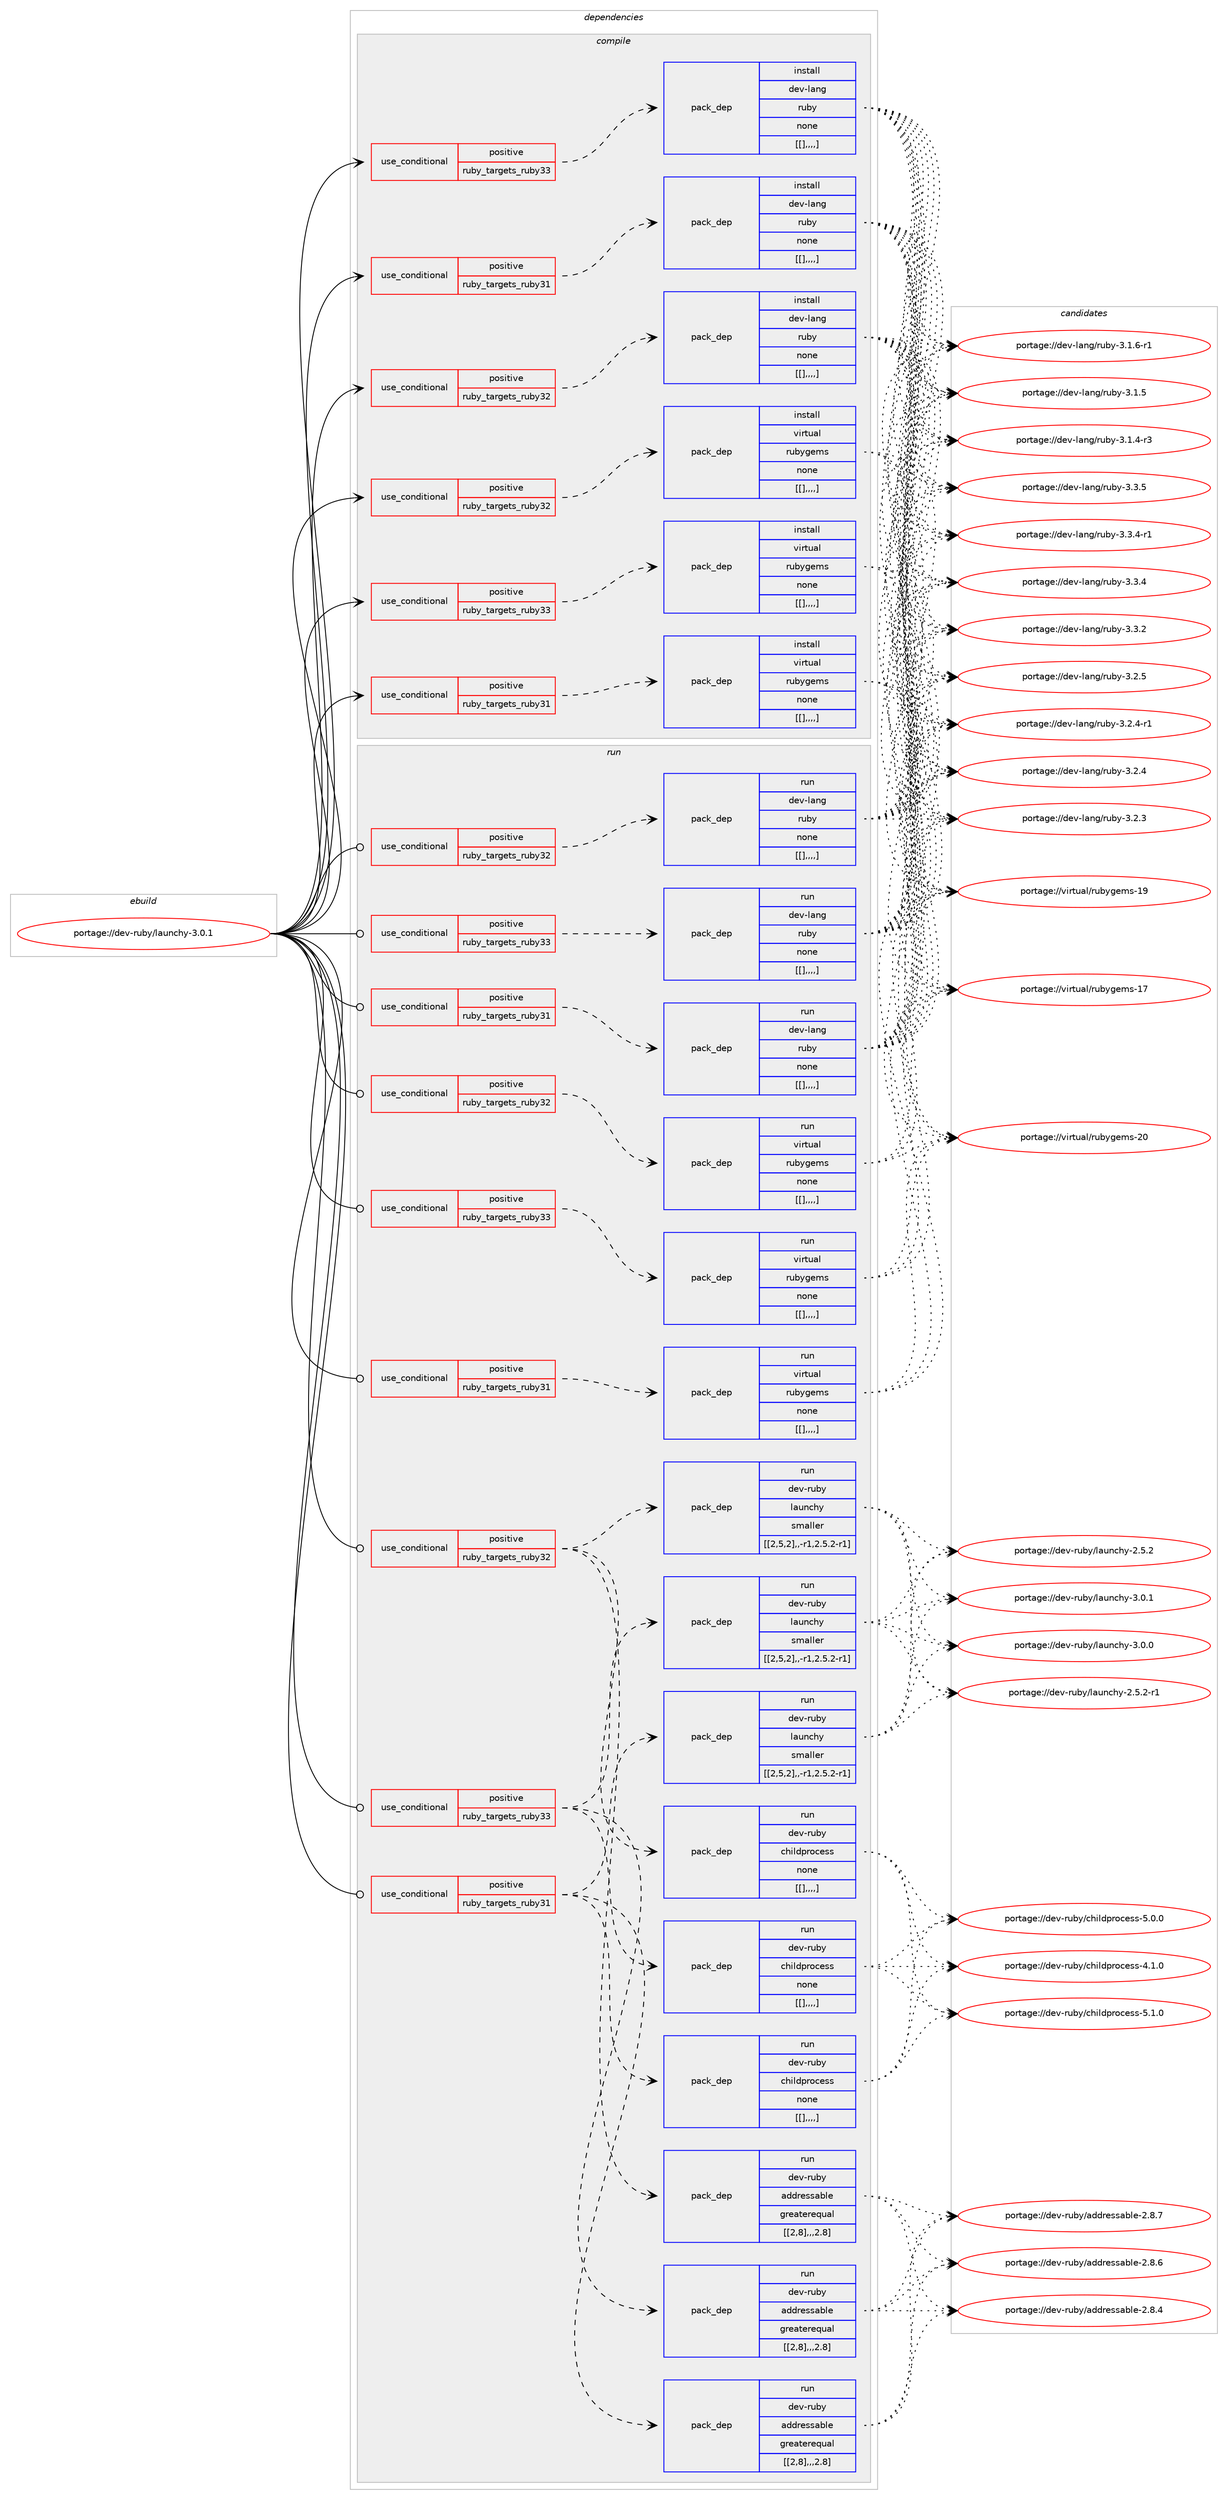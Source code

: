 digraph prolog {

# *************
# Graph options
# *************

newrank=true;
concentrate=true;
compound=true;
graph [rankdir=LR,fontname=Helvetica,fontsize=10,ranksep=1.5];#, ranksep=2.5, nodesep=0.2];
edge  [arrowhead=vee];
node  [fontname=Helvetica,fontsize=10];

# **********
# The ebuild
# **********

subgraph cluster_leftcol {
color=gray;
label=<<i>ebuild</i>>;
id [label="portage://dev-ruby/launchy-3.0.1", color=red, width=4, href="../dev-ruby/launchy-3.0.1.svg"];
}

# ****************
# The dependencies
# ****************

subgraph cluster_midcol {
color=gray;
label=<<i>dependencies</i>>;
subgraph cluster_compile {
fillcolor="#eeeeee";
style=filled;
label=<<i>compile</i>>;
subgraph cond51108 {
dependency191006 [label=<<TABLE BORDER="0" CELLBORDER="1" CELLSPACING="0" CELLPADDING="4"><TR><TD ROWSPAN="3" CELLPADDING="10">use_conditional</TD></TR><TR><TD>positive</TD></TR><TR><TD>ruby_targets_ruby31</TD></TR></TABLE>>, shape=none, color=red];
subgraph pack138570 {
dependency191007 [label=<<TABLE BORDER="0" CELLBORDER="1" CELLSPACING="0" CELLPADDING="4" WIDTH="220"><TR><TD ROWSPAN="6" CELLPADDING="30">pack_dep</TD></TR><TR><TD WIDTH="110">install</TD></TR><TR><TD>dev-lang</TD></TR><TR><TD>ruby</TD></TR><TR><TD>none</TD></TR><TR><TD>[[],,,,]</TD></TR></TABLE>>, shape=none, color=blue];
}
dependency191006:e -> dependency191007:w [weight=20,style="dashed",arrowhead="vee"];
}
id:e -> dependency191006:w [weight=20,style="solid",arrowhead="vee"];
subgraph cond51109 {
dependency191008 [label=<<TABLE BORDER="0" CELLBORDER="1" CELLSPACING="0" CELLPADDING="4"><TR><TD ROWSPAN="3" CELLPADDING="10">use_conditional</TD></TR><TR><TD>positive</TD></TR><TR><TD>ruby_targets_ruby31</TD></TR></TABLE>>, shape=none, color=red];
subgraph pack138571 {
dependency191009 [label=<<TABLE BORDER="0" CELLBORDER="1" CELLSPACING="0" CELLPADDING="4" WIDTH="220"><TR><TD ROWSPAN="6" CELLPADDING="30">pack_dep</TD></TR><TR><TD WIDTH="110">install</TD></TR><TR><TD>virtual</TD></TR><TR><TD>rubygems</TD></TR><TR><TD>none</TD></TR><TR><TD>[[],,,,]</TD></TR></TABLE>>, shape=none, color=blue];
}
dependency191008:e -> dependency191009:w [weight=20,style="dashed",arrowhead="vee"];
}
id:e -> dependency191008:w [weight=20,style="solid",arrowhead="vee"];
subgraph cond51110 {
dependency191010 [label=<<TABLE BORDER="0" CELLBORDER="1" CELLSPACING="0" CELLPADDING="4"><TR><TD ROWSPAN="3" CELLPADDING="10">use_conditional</TD></TR><TR><TD>positive</TD></TR><TR><TD>ruby_targets_ruby32</TD></TR></TABLE>>, shape=none, color=red];
subgraph pack138572 {
dependency191011 [label=<<TABLE BORDER="0" CELLBORDER="1" CELLSPACING="0" CELLPADDING="4" WIDTH="220"><TR><TD ROWSPAN="6" CELLPADDING="30">pack_dep</TD></TR><TR><TD WIDTH="110">install</TD></TR><TR><TD>dev-lang</TD></TR><TR><TD>ruby</TD></TR><TR><TD>none</TD></TR><TR><TD>[[],,,,]</TD></TR></TABLE>>, shape=none, color=blue];
}
dependency191010:e -> dependency191011:w [weight=20,style="dashed",arrowhead="vee"];
}
id:e -> dependency191010:w [weight=20,style="solid",arrowhead="vee"];
subgraph cond51111 {
dependency191012 [label=<<TABLE BORDER="0" CELLBORDER="1" CELLSPACING="0" CELLPADDING="4"><TR><TD ROWSPAN="3" CELLPADDING="10">use_conditional</TD></TR><TR><TD>positive</TD></TR><TR><TD>ruby_targets_ruby32</TD></TR></TABLE>>, shape=none, color=red];
subgraph pack138573 {
dependency191013 [label=<<TABLE BORDER="0" CELLBORDER="1" CELLSPACING="0" CELLPADDING="4" WIDTH="220"><TR><TD ROWSPAN="6" CELLPADDING="30">pack_dep</TD></TR><TR><TD WIDTH="110">install</TD></TR><TR><TD>virtual</TD></TR><TR><TD>rubygems</TD></TR><TR><TD>none</TD></TR><TR><TD>[[],,,,]</TD></TR></TABLE>>, shape=none, color=blue];
}
dependency191012:e -> dependency191013:w [weight=20,style="dashed",arrowhead="vee"];
}
id:e -> dependency191012:w [weight=20,style="solid",arrowhead="vee"];
subgraph cond51112 {
dependency191014 [label=<<TABLE BORDER="0" CELLBORDER="1" CELLSPACING="0" CELLPADDING="4"><TR><TD ROWSPAN="3" CELLPADDING="10">use_conditional</TD></TR><TR><TD>positive</TD></TR><TR><TD>ruby_targets_ruby33</TD></TR></TABLE>>, shape=none, color=red];
subgraph pack138574 {
dependency191015 [label=<<TABLE BORDER="0" CELLBORDER="1" CELLSPACING="0" CELLPADDING="4" WIDTH="220"><TR><TD ROWSPAN="6" CELLPADDING="30">pack_dep</TD></TR><TR><TD WIDTH="110">install</TD></TR><TR><TD>dev-lang</TD></TR><TR><TD>ruby</TD></TR><TR><TD>none</TD></TR><TR><TD>[[],,,,]</TD></TR></TABLE>>, shape=none, color=blue];
}
dependency191014:e -> dependency191015:w [weight=20,style="dashed",arrowhead="vee"];
}
id:e -> dependency191014:w [weight=20,style="solid",arrowhead="vee"];
subgraph cond51113 {
dependency191016 [label=<<TABLE BORDER="0" CELLBORDER="1" CELLSPACING="0" CELLPADDING="4"><TR><TD ROWSPAN="3" CELLPADDING="10">use_conditional</TD></TR><TR><TD>positive</TD></TR><TR><TD>ruby_targets_ruby33</TD></TR></TABLE>>, shape=none, color=red];
subgraph pack138575 {
dependency191017 [label=<<TABLE BORDER="0" CELLBORDER="1" CELLSPACING="0" CELLPADDING="4" WIDTH="220"><TR><TD ROWSPAN="6" CELLPADDING="30">pack_dep</TD></TR><TR><TD WIDTH="110">install</TD></TR><TR><TD>virtual</TD></TR><TR><TD>rubygems</TD></TR><TR><TD>none</TD></TR><TR><TD>[[],,,,]</TD></TR></TABLE>>, shape=none, color=blue];
}
dependency191016:e -> dependency191017:w [weight=20,style="dashed",arrowhead="vee"];
}
id:e -> dependency191016:w [weight=20,style="solid",arrowhead="vee"];
}
subgraph cluster_compileandrun {
fillcolor="#eeeeee";
style=filled;
label=<<i>compile and run</i>>;
}
subgraph cluster_run {
fillcolor="#eeeeee";
style=filled;
label=<<i>run</i>>;
subgraph cond51114 {
dependency191018 [label=<<TABLE BORDER="0" CELLBORDER="1" CELLSPACING="0" CELLPADDING="4"><TR><TD ROWSPAN="3" CELLPADDING="10">use_conditional</TD></TR><TR><TD>positive</TD></TR><TR><TD>ruby_targets_ruby31</TD></TR></TABLE>>, shape=none, color=red];
subgraph pack138576 {
dependency191019 [label=<<TABLE BORDER="0" CELLBORDER="1" CELLSPACING="0" CELLPADDING="4" WIDTH="220"><TR><TD ROWSPAN="6" CELLPADDING="30">pack_dep</TD></TR><TR><TD WIDTH="110">run</TD></TR><TR><TD>dev-lang</TD></TR><TR><TD>ruby</TD></TR><TR><TD>none</TD></TR><TR><TD>[[],,,,]</TD></TR></TABLE>>, shape=none, color=blue];
}
dependency191018:e -> dependency191019:w [weight=20,style="dashed",arrowhead="vee"];
}
id:e -> dependency191018:w [weight=20,style="solid",arrowhead="odot"];
subgraph cond51115 {
dependency191020 [label=<<TABLE BORDER="0" CELLBORDER="1" CELLSPACING="0" CELLPADDING="4"><TR><TD ROWSPAN="3" CELLPADDING="10">use_conditional</TD></TR><TR><TD>positive</TD></TR><TR><TD>ruby_targets_ruby31</TD></TR></TABLE>>, shape=none, color=red];
subgraph pack138577 {
dependency191021 [label=<<TABLE BORDER="0" CELLBORDER="1" CELLSPACING="0" CELLPADDING="4" WIDTH="220"><TR><TD ROWSPAN="6" CELLPADDING="30">pack_dep</TD></TR><TR><TD WIDTH="110">run</TD></TR><TR><TD>dev-ruby</TD></TR><TR><TD>addressable</TD></TR><TR><TD>greaterequal</TD></TR><TR><TD>[[2,8],,,2.8]</TD></TR></TABLE>>, shape=none, color=blue];
}
dependency191020:e -> dependency191021:w [weight=20,style="dashed",arrowhead="vee"];
subgraph pack138578 {
dependency191022 [label=<<TABLE BORDER="0" CELLBORDER="1" CELLSPACING="0" CELLPADDING="4" WIDTH="220"><TR><TD ROWSPAN="6" CELLPADDING="30">pack_dep</TD></TR><TR><TD WIDTH="110">run</TD></TR><TR><TD>dev-ruby</TD></TR><TR><TD>childprocess</TD></TR><TR><TD>none</TD></TR><TR><TD>[[],,,,]</TD></TR></TABLE>>, shape=none, color=blue];
}
dependency191020:e -> dependency191022:w [weight=20,style="dashed",arrowhead="vee"];
subgraph pack138579 {
dependency191023 [label=<<TABLE BORDER="0" CELLBORDER="1" CELLSPACING="0" CELLPADDING="4" WIDTH="220"><TR><TD ROWSPAN="6" CELLPADDING="30">pack_dep</TD></TR><TR><TD WIDTH="110">run</TD></TR><TR><TD>dev-ruby</TD></TR><TR><TD>launchy</TD></TR><TR><TD>smaller</TD></TR><TR><TD>[[2,5,2],,-r1,2.5.2-r1]</TD></TR></TABLE>>, shape=none, color=blue];
}
dependency191020:e -> dependency191023:w [weight=20,style="dashed",arrowhead="vee"];
}
id:e -> dependency191020:w [weight=20,style="solid",arrowhead="odot"];
subgraph cond51116 {
dependency191024 [label=<<TABLE BORDER="0" CELLBORDER="1" CELLSPACING="0" CELLPADDING="4"><TR><TD ROWSPAN="3" CELLPADDING="10">use_conditional</TD></TR><TR><TD>positive</TD></TR><TR><TD>ruby_targets_ruby31</TD></TR></TABLE>>, shape=none, color=red];
subgraph pack138580 {
dependency191025 [label=<<TABLE BORDER="0" CELLBORDER="1" CELLSPACING="0" CELLPADDING="4" WIDTH="220"><TR><TD ROWSPAN="6" CELLPADDING="30">pack_dep</TD></TR><TR><TD WIDTH="110">run</TD></TR><TR><TD>virtual</TD></TR><TR><TD>rubygems</TD></TR><TR><TD>none</TD></TR><TR><TD>[[],,,,]</TD></TR></TABLE>>, shape=none, color=blue];
}
dependency191024:e -> dependency191025:w [weight=20,style="dashed",arrowhead="vee"];
}
id:e -> dependency191024:w [weight=20,style="solid",arrowhead="odot"];
subgraph cond51117 {
dependency191026 [label=<<TABLE BORDER="0" CELLBORDER="1" CELLSPACING="0" CELLPADDING="4"><TR><TD ROWSPAN="3" CELLPADDING="10">use_conditional</TD></TR><TR><TD>positive</TD></TR><TR><TD>ruby_targets_ruby32</TD></TR></TABLE>>, shape=none, color=red];
subgraph pack138581 {
dependency191027 [label=<<TABLE BORDER="0" CELLBORDER="1" CELLSPACING="0" CELLPADDING="4" WIDTH="220"><TR><TD ROWSPAN="6" CELLPADDING="30">pack_dep</TD></TR><TR><TD WIDTH="110">run</TD></TR><TR><TD>dev-lang</TD></TR><TR><TD>ruby</TD></TR><TR><TD>none</TD></TR><TR><TD>[[],,,,]</TD></TR></TABLE>>, shape=none, color=blue];
}
dependency191026:e -> dependency191027:w [weight=20,style="dashed",arrowhead="vee"];
}
id:e -> dependency191026:w [weight=20,style="solid",arrowhead="odot"];
subgraph cond51118 {
dependency191028 [label=<<TABLE BORDER="0" CELLBORDER="1" CELLSPACING="0" CELLPADDING="4"><TR><TD ROWSPAN="3" CELLPADDING="10">use_conditional</TD></TR><TR><TD>positive</TD></TR><TR><TD>ruby_targets_ruby32</TD></TR></TABLE>>, shape=none, color=red];
subgraph pack138582 {
dependency191029 [label=<<TABLE BORDER="0" CELLBORDER="1" CELLSPACING="0" CELLPADDING="4" WIDTH="220"><TR><TD ROWSPAN="6" CELLPADDING="30">pack_dep</TD></TR><TR><TD WIDTH="110">run</TD></TR><TR><TD>dev-ruby</TD></TR><TR><TD>addressable</TD></TR><TR><TD>greaterequal</TD></TR><TR><TD>[[2,8],,,2.8]</TD></TR></TABLE>>, shape=none, color=blue];
}
dependency191028:e -> dependency191029:w [weight=20,style="dashed",arrowhead="vee"];
subgraph pack138583 {
dependency191030 [label=<<TABLE BORDER="0" CELLBORDER="1" CELLSPACING="0" CELLPADDING="4" WIDTH="220"><TR><TD ROWSPAN="6" CELLPADDING="30">pack_dep</TD></TR><TR><TD WIDTH="110">run</TD></TR><TR><TD>dev-ruby</TD></TR><TR><TD>childprocess</TD></TR><TR><TD>none</TD></TR><TR><TD>[[],,,,]</TD></TR></TABLE>>, shape=none, color=blue];
}
dependency191028:e -> dependency191030:w [weight=20,style="dashed",arrowhead="vee"];
subgraph pack138584 {
dependency191031 [label=<<TABLE BORDER="0" CELLBORDER="1" CELLSPACING="0" CELLPADDING="4" WIDTH="220"><TR><TD ROWSPAN="6" CELLPADDING="30">pack_dep</TD></TR><TR><TD WIDTH="110">run</TD></TR><TR><TD>dev-ruby</TD></TR><TR><TD>launchy</TD></TR><TR><TD>smaller</TD></TR><TR><TD>[[2,5,2],,-r1,2.5.2-r1]</TD></TR></TABLE>>, shape=none, color=blue];
}
dependency191028:e -> dependency191031:w [weight=20,style="dashed",arrowhead="vee"];
}
id:e -> dependency191028:w [weight=20,style="solid",arrowhead="odot"];
subgraph cond51119 {
dependency191032 [label=<<TABLE BORDER="0" CELLBORDER="1" CELLSPACING="0" CELLPADDING="4"><TR><TD ROWSPAN="3" CELLPADDING="10">use_conditional</TD></TR><TR><TD>positive</TD></TR><TR><TD>ruby_targets_ruby32</TD></TR></TABLE>>, shape=none, color=red];
subgraph pack138585 {
dependency191033 [label=<<TABLE BORDER="0" CELLBORDER="1" CELLSPACING="0" CELLPADDING="4" WIDTH="220"><TR><TD ROWSPAN="6" CELLPADDING="30">pack_dep</TD></TR><TR><TD WIDTH="110">run</TD></TR><TR><TD>virtual</TD></TR><TR><TD>rubygems</TD></TR><TR><TD>none</TD></TR><TR><TD>[[],,,,]</TD></TR></TABLE>>, shape=none, color=blue];
}
dependency191032:e -> dependency191033:w [weight=20,style="dashed",arrowhead="vee"];
}
id:e -> dependency191032:w [weight=20,style="solid",arrowhead="odot"];
subgraph cond51120 {
dependency191034 [label=<<TABLE BORDER="0" CELLBORDER="1" CELLSPACING="0" CELLPADDING="4"><TR><TD ROWSPAN="3" CELLPADDING="10">use_conditional</TD></TR><TR><TD>positive</TD></TR><TR><TD>ruby_targets_ruby33</TD></TR></TABLE>>, shape=none, color=red];
subgraph pack138586 {
dependency191035 [label=<<TABLE BORDER="0" CELLBORDER="1" CELLSPACING="0" CELLPADDING="4" WIDTH="220"><TR><TD ROWSPAN="6" CELLPADDING="30">pack_dep</TD></TR><TR><TD WIDTH="110">run</TD></TR><TR><TD>dev-lang</TD></TR><TR><TD>ruby</TD></TR><TR><TD>none</TD></TR><TR><TD>[[],,,,]</TD></TR></TABLE>>, shape=none, color=blue];
}
dependency191034:e -> dependency191035:w [weight=20,style="dashed",arrowhead="vee"];
}
id:e -> dependency191034:w [weight=20,style="solid",arrowhead="odot"];
subgraph cond51121 {
dependency191036 [label=<<TABLE BORDER="0" CELLBORDER="1" CELLSPACING="0" CELLPADDING="4"><TR><TD ROWSPAN="3" CELLPADDING="10">use_conditional</TD></TR><TR><TD>positive</TD></TR><TR><TD>ruby_targets_ruby33</TD></TR></TABLE>>, shape=none, color=red];
subgraph pack138587 {
dependency191037 [label=<<TABLE BORDER="0" CELLBORDER="1" CELLSPACING="0" CELLPADDING="4" WIDTH="220"><TR><TD ROWSPAN="6" CELLPADDING="30">pack_dep</TD></TR><TR><TD WIDTH="110">run</TD></TR><TR><TD>dev-ruby</TD></TR><TR><TD>addressable</TD></TR><TR><TD>greaterequal</TD></TR><TR><TD>[[2,8],,,2.8]</TD></TR></TABLE>>, shape=none, color=blue];
}
dependency191036:e -> dependency191037:w [weight=20,style="dashed",arrowhead="vee"];
subgraph pack138588 {
dependency191038 [label=<<TABLE BORDER="0" CELLBORDER="1" CELLSPACING="0" CELLPADDING="4" WIDTH="220"><TR><TD ROWSPAN="6" CELLPADDING="30">pack_dep</TD></TR><TR><TD WIDTH="110">run</TD></TR><TR><TD>dev-ruby</TD></TR><TR><TD>childprocess</TD></TR><TR><TD>none</TD></TR><TR><TD>[[],,,,]</TD></TR></TABLE>>, shape=none, color=blue];
}
dependency191036:e -> dependency191038:w [weight=20,style="dashed",arrowhead="vee"];
subgraph pack138589 {
dependency191039 [label=<<TABLE BORDER="0" CELLBORDER="1" CELLSPACING="0" CELLPADDING="4" WIDTH="220"><TR><TD ROWSPAN="6" CELLPADDING="30">pack_dep</TD></TR><TR><TD WIDTH="110">run</TD></TR><TR><TD>dev-ruby</TD></TR><TR><TD>launchy</TD></TR><TR><TD>smaller</TD></TR><TR><TD>[[2,5,2],,-r1,2.5.2-r1]</TD></TR></TABLE>>, shape=none, color=blue];
}
dependency191036:e -> dependency191039:w [weight=20,style="dashed",arrowhead="vee"];
}
id:e -> dependency191036:w [weight=20,style="solid",arrowhead="odot"];
subgraph cond51122 {
dependency191040 [label=<<TABLE BORDER="0" CELLBORDER="1" CELLSPACING="0" CELLPADDING="4"><TR><TD ROWSPAN="3" CELLPADDING="10">use_conditional</TD></TR><TR><TD>positive</TD></TR><TR><TD>ruby_targets_ruby33</TD></TR></TABLE>>, shape=none, color=red];
subgraph pack138590 {
dependency191041 [label=<<TABLE BORDER="0" CELLBORDER="1" CELLSPACING="0" CELLPADDING="4" WIDTH="220"><TR><TD ROWSPAN="6" CELLPADDING="30">pack_dep</TD></TR><TR><TD WIDTH="110">run</TD></TR><TR><TD>virtual</TD></TR><TR><TD>rubygems</TD></TR><TR><TD>none</TD></TR><TR><TD>[[],,,,]</TD></TR></TABLE>>, shape=none, color=blue];
}
dependency191040:e -> dependency191041:w [weight=20,style="dashed",arrowhead="vee"];
}
id:e -> dependency191040:w [weight=20,style="solid",arrowhead="odot"];
}
}

# **************
# The candidates
# **************

subgraph cluster_choices {
rank=same;
color=gray;
label=<<i>candidates</i>>;

subgraph choice138570 {
color=black;
nodesep=1;
choice10010111845108971101034711411798121455146514653 [label="portage://dev-lang/ruby-3.3.5", color=red, width=4,href="../dev-lang/ruby-3.3.5.svg"];
choice100101118451089711010347114117981214551465146524511449 [label="portage://dev-lang/ruby-3.3.4-r1", color=red, width=4,href="../dev-lang/ruby-3.3.4-r1.svg"];
choice10010111845108971101034711411798121455146514652 [label="portage://dev-lang/ruby-3.3.4", color=red, width=4,href="../dev-lang/ruby-3.3.4.svg"];
choice10010111845108971101034711411798121455146514650 [label="portage://dev-lang/ruby-3.3.2", color=red, width=4,href="../dev-lang/ruby-3.3.2.svg"];
choice10010111845108971101034711411798121455146504653 [label="portage://dev-lang/ruby-3.2.5", color=red, width=4,href="../dev-lang/ruby-3.2.5.svg"];
choice100101118451089711010347114117981214551465046524511449 [label="portage://dev-lang/ruby-3.2.4-r1", color=red, width=4,href="../dev-lang/ruby-3.2.4-r1.svg"];
choice10010111845108971101034711411798121455146504652 [label="portage://dev-lang/ruby-3.2.4", color=red, width=4,href="../dev-lang/ruby-3.2.4.svg"];
choice10010111845108971101034711411798121455146504651 [label="portage://dev-lang/ruby-3.2.3", color=red, width=4,href="../dev-lang/ruby-3.2.3.svg"];
choice100101118451089711010347114117981214551464946544511449 [label="portage://dev-lang/ruby-3.1.6-r1", color=red, width=4,href="../dev-lang/ruby-3.1.6-r1.svg"];
choice10010111845108971101034711411798121455146494653 [label="portage://dev-lang/ruby-3.1.5", color=red, width=4,href="../dev-lang/ruby-3.1.5.svg"];
choice100101118451089711010347114117981214551464946524511451 [label="portage://dev-lang/ruby-3.1.4-r3", color=red, width=4,href="../dev-lang/ruby-3.1.4-r3.svg"];
dependency191007:e -> choice10010111845108971101034711411798121455146514653:w [style=dotted,weight="100"];
dependency191007:e -> choice100101118451089711010347114117981214551465146524511449:w [style=dotted,weight="100"];
dependency191007:e -> choice10010111845108971101034711411798121455146514652:w [style=dotted,weight="100"];
dependency191007:e -> choice10010111845108971101034711411798121455146514650:w [style=dotted,weight="100"];
dependency191007:e -> choice10010111845108971101034711411798121455146504653:w [style=dotted,weight="100"];
dependency191007:e -> choice100101118451089711010347114117981214551465046524511449:w [style=dotted,weight="100"];
dependency191007:e -> choice10010111845108971101034711411798121455146504652:w [style=dotted,weight="100"];
dependency191007:e -> choice10010111845108971101034711411798121455146504651:w [style=dotted,weight="100"];
dependency191007:e -> choice100101118451089711010347114117981214551464946544511449:w [style=dotted,weight="100"];
dependency191007:e -> choice10010111845108971101034711411798121455146494653:w [style=dotted,weight="100"];
dependency191007:e -> choice100101118451089711010347114117981214551464946524511451:w [style=dotted,weight="100"];
}
subgraph choice138571 {
color=black;
nodesep=1;
choice118105114116117971084711411798121103101109115455048 [label="portage://virtual/rubygems-20", color=red, width=4,href="../virtual/rubygems-20.svg"];
choice118105114116117971084711411798121103101109115454957 [label="portage://virtual/rubygems-19", color=red, width=4,href="../virtual/rubygems-19.svg"];
choice118105114116117971084711411798121103101109115454955 [label="portage://virtual/rubygems-17", color=red, width=4,href="../virtual/rubygems-17.svg"];
dependency191009:e -> choice118105114116117971084711411798121103101109115455048:w [style=dotted,weight="100"];
dependency191009:e -> choice118105114116117971084711411798121103101109115454957:w [style=dotted,weight="100"];
dependency191009:e -> choice118105114116117971084711411798121103101109115454955:w [style=dotted,weight="100"];
}
subgraph choice138572 {
color=black;
nodesep=1;
choice10010111845108971101034711411798121455146514653 [label="portage://dev-lang/ruby-3.3.5", color=red, width=4,href="../dev-lang/ruby-3.3.5.svg"];
choice100101118451089711010347114117981214551465146524511449 [label="portage://dev-lang/ruby-3.3.4-r1", color=red, width=4,href="../dev-lang/ruby-3.3.4-r1.svg"];
choice10010111845108971101034711411798121455146514652 [label="portage://dev-lang/ruby-3.3.4", color=red, width=4,href="../dev-lang/ruby-3.3.4.svg"];
choice10010111845108971101034711411798121455146514650 [label="portage://dev-lang/ruby-3.3.2", color=red, width=4,href="../dev-lang/ruby-3.3.2.svg"];
choice10010111845108971101034711411798121455146504653 [label="portage://dev-lang/ruby-3.2.5", color=red, width=4,href="../dev-lang/ruby-3.2.5.svg"];
choice100101118451089711010347114117981214551465046524511449 [label="portage://dev-lang/ruby-3.2.4-r1", color=red, width=4,href="../dev-lang/ruby-3.2.4-r1.svg"];
choice10010111845108971101034711411798121455146504652 [label="portage://dev-lang/ruby-3.2.4", color=red, width=4,href="../dev-lang/ruby-3.2.4.svg"];
choice10010111845108971101034711411798121455146504651 [label="portage://dev-lang/ruby-3.2.3", color=red, width=4,href="../dev-lang/ruby-3.2.3.svg"];
choice100101118451089711010347114117981214551464946544511449 [label="portage://dev-lang/ruby-3.1.6-r1", color=red, width=4,href="../dev-lang/ruby-3.1.6-r1.svg"];
choice10010111845108971101034711411798121455146494653 [label="portage://dev-lang/ruby-3.1.5", color=red, width=4,href="../dev-lang/ruby-3.1.5.svg"];
choice100101118451089711010347114117981214551464946524511451 [label="portage://dev-lang/ruby-3.1.4-r3", color=red, width=4,href="../dev-lang/ruby-3.1.4-r3.svg"];
dependency191011:e -> choice10010111845108971101034711411798121455146514653:w [style=dotted,weight="100"];
dependency191011:e -> choice100101118451089711010347114117981214551465146524511449:w [style=dotted,weight="100"];
dependency191011:e -> choice10010111845108971101034711411798121455146514652:w [style=dotted,weight="100"];
dependency191011:e -> choice10010111845108971101034711411798121455146514650:w [style=dotted,weight="100"];
dependency191011:e -> choice10010111845108971101034711411798121455146504653:w [style=dotted,weight="100"];
dependency191011:e -> choice100101118451089711010347114117981214551465046524511449:w [style=dotted,weight="100"];
dependency191011:e -> choice10010111845108971101034711411798121455146504652:w [style=dotted,weight="100"];
dependency191011:e -> choice10010111845108971101034711411798121455146504651:w [style=dotted,weight="100"];
dependency191011:e -> choice100101118451089711010347114117981214551464946544511449:w [style=dotted,weight="100"];
dependency191011:e -> choice10010111845108971101034711411798121455146494653:w [style=dotted,weight="100"];
dependency191011:e -> choice100101118451089711010347114117981214551464946524511451:w [style=dotted,weight="100"];
}
subgraph choice138573 {
color=black;
nodesep=1;
choice118105114116117971084711411798121103101109115455048 [label="portage://virtual/rubygems-20", color=red, width=4,href="../virtual/rubygems-20.svg"];
choice118105114116117971084711411798121103101109115454957 [label="portage://virtual/rubygems-19", color=red, width=4,href="../virtual/rubygems-19.svg"];
choice118105114116117971084711411798121103101109115454955 [label="portage://virtual/rubygems-17", color=red, width=4,href="../virtual/rubygems-17.svg"];
dependency191013:e -> choice118105114116117971084711411798121103101109115455048:w [style=dotted,weight="100"];
dependency191013:e -> choice118105114116117971084711411798121103101109115454957:w [style=dotted,weight="100"];
dependency191013:e -> choice118105114116117971084711411798121103101109115454955:w [style=dotted,weight="100"];
}
subgraph choice138574 {
color=black;
nodesep=1;
choice10010111845108971101034711411798121455146514653 [label="portage://dev-lang/ruby-3.3.5", color=red, width=4,href="../dev-lang/ruby-3.3.5.svg"];
choice100101118451089711010347114117981214551465146524511449 [label="portage://dev-lang/ruby-3.3.4-r1", color=red, width=4,href="../dev-lang/ruby-3.3.4-r1.svg"];
choice10010111845108971101034711411798121455146514652 [label="portage://dev-lang/ruby-3.3.4", color=red, width=4,href="../dev-lang/ruby-3.3.4.svg"];
choice10010111845108971101034711411798121455146514650 [label="portage://dev-lang/ruby-3.3.2", color=red, width=4,href="../dev-lang/ruby-3.3.2.svg"];
choice10010111845108971101034711411798121455146504653 [label="portage://dev-lang/ruby-3.2.5", color=red, width=4,href="../dev-lang/ruby-3.2.5.svg"];
choice100101118451089711010347114117981214551465046524511449 [label="portage://dev-lang/ruby-3.2.4-r1", color=red, width=4,href="../dev-lang/ruby-3.2.4-r1.svg"];
choice10010111845108971101034711411798121455146504652 [label="portage://dev-lang/ruby-3.2.4", color=red, width=4,href="../dev-lang/ruby-3.2.4.svg"];
choice10010111845108971101034711411798121455146504651 [label="portage://dev-lang/ruby-3.2.3", color=red, width=4,href="../dev-lang/ruby-3.2.3.svg"];
choice100101118451089711010347114117981214551464946544511449 [label="portage://dev-lang/ruby-3.1.6-r1", color=red, width=4,href="../dev-lang/ruby-3.1.6-r1.svg"];
choice10010111845108971101034711411798121455146494653 [label="portage://dev-lang/ruby-3.1.5", color=red, width=4,href="../dev-lang/ruby-3.1.5.svg"];
choice100101118451089711010347114117981214551464946524511451 [label="portage://dev-lang/ruby-3.1.4-r3", color=red, width=4,href="../dev-lang/ruby-3.1.4-r3.svg"];
dependency191015:e -> choice10010111845108971101034711411798121455146514653:w [style=dotted,weight="100"];
dependency191015:e -> choice100101118451089711010347114117981214551465146524511449:w [style=dotted,weight="100"];
dependency191015:e -> choice10010111845108971101034711411798121455146514652:w [style=dotted,weight="100"];
dependency191015:e -> choice10010111845108971101034711411798121455146514650:w [style=dotted,weight="100"];
dependency191015:e -> choice10010111845108971101034711411798121455146504653:w [style=dotted,weight="100"];
dependency191015:e -> choice100101118451089711010347114117981214551465046524511449:w [style=dotted,weight="100"];
dependency191015:e -> choice10010111845108971101034711411798121455146504652:w [style=dotted,weight="100"];
dependency191015:e -> choice10010111845108971101034711411798121455146504651:w [style=dotted,weight="100"];
dependency191015:e -> choice100101118451089711010347114117981214551464946544511449:w [style=dotted,weight="100"];
dependency191015:e -> choice10010111845108971101034711411798121455146494653:w [style=dotted,weight="100"];
dependency191015:e -> choice100101118451089711010347114117981214551464946524511451:w [style=dotted,weight="100"];
}
subgraph choice138575 {
color=black;
nodesep=1;
choice118105114116117971084711411798121103101109115455048 [label="portage://virtual/rubygems-20", color=red, width=4,href="../virtual/rubygems-20.svg"];
choice118105114116117971084711411798121103101109115454957 [label="portage://virtual/rubygems-19", color=red, width=4,href="../virtual/rubygems-19.svg"];
choice118105114116117971084711411798121103101109115454955 [label="portage://virtual/rubygems-17", color=red, width=4,href="../virtual/rubygems-17.svg"];
dependency191017:e -> choice118105114116117971084711411798121103101109115455048:w [style=dotted,weight="100"];
dependency191017:e -> choice118105114116117971084711411798121103101109115454957:w [style=dotted,weight="100"];
dependency191017:e -> choice118105114116117971084711411798121103101109115454955:w [style=dotted,weight="100"];
}
subgraph choice138576 {
color=black;
nodesep=1;
choice10010111845108971101034711411798121455146514653 [label="portage://dev-lang/ruby-3.3.5", color=red, width=4,href="../dev-lang/ruby-3.3.5.svg"];
choice100101118451089711010347114117981214551465146524511449 [label="portage://dev-lang/ruby-3.3.4-r1", color=red, width=4,href="../dev-lang/ruby-3.3.4-r1.svg"];
choice10010111845108971101034711411798121455146514652 [label="portage://dev-lang/ruby-3.3.4", color=red, width=4,href="../dev-lang/ruby-3.3.4.svg"];
choice10010111845108971101034711411798121455146514650 [label="portage://dev-lang/ruby-3.3.2", color=red, width=4,href="../dev-lang/ruby-3.3.2.svg"];
choice10010111845108971101034711411798121455146504653 [label="portage://dev-lang/ruby-3.2.5", color=red, width=4,href="../dev-lang/ruby-3.2.5.svg"];
choice100101118451089711010347114117981214551465046524511449 [label="portage://dev-lang/ruby-3.2.4-r1", color=red, width=4,href="../dev-lang/ruby-3.2.4-r1.svg"];
choice10010111845108971101034711411798121455146504652 [label="portage://dev-lang/ruby-3.2.4", color=red, width=4,href="../dev-lang/ruby-3.2.4.svg"];
choice10010111845108971101034711411798121455146504651 [label="portage://dev-lang/ruby-3.2.3", color=red, width=4,href="../dev-lang/ruby-3.2.3.svg"];
choice100101118451089711010347114117981214551464946544511449 [label="portage://dev-lang/ruby-3.1.6-r1", color=red, width=4,href="../dev-lang/ruby-3.1.6-r1.svg"];
choice10010111845108971101034711411798121455146494653 [label="portage://dev-lang/ruby-3.1.5", color=red, width=4,href="../dev-lang/ruby-3.1.5.svg"];
choice100101118451089711010347114117981214551464946524511451 [label="portage://dev-lang/ruby-3.1.4-r3", color=red, width=4,href="../dev-lang/ruby-3.1.4-r3.svg"];
dependency191019:e -> choice10010111845108971101034711411798121455146514653:w [style=dotted,weight="100"];
dependency191019:e -> choice100101118451089711010347114117981214551465146524511449:w [style=dotted,weight="100"];
dependency191019:e -> choice10010111845108971101034711411798121455146514652:w [style=dotted,weight="100"];
dependency191019:e -> choice10010111845108971101034711411798121455146514650:w [style=dotted,weight="100"];
dependency191019:e -> choice10010111845108971101034711411798121455146504653:w [style=dotted,weight="100"];
dependency191019:e -> choice100101118451089711010347114117981214551465046524511449:w [style=dotted,weight="100"];
dependency191019:e -> choice10010111845108971101034711411798121455146504652:w [style=dotted,weight="100"];
dependency191019:e -> choice10010111845108971101034711411798121455146504651:w [style=dotted,weight="100"];
dependency191019:e -> choice100101118451089711010347114117981214551464946544511449:w [style=dotted,weight="100"];
dependency191019:e -> choice10010111845108971101034711411798121455146494653:w [style=dotted,weight="100"];
dependency191019:e -> choice100101118451089711010347114117981214551464946524511451:w [style=dotted,weight="100"];
}
subgraph choice138577 {
color=black;
nodesep=1;
choice100101118451141179812147971001001141011151159798108101455046564655 [label="portage://dev-ruby/addressable-2.8.7", color=red, width=4,href="../dev-ruby/addressable-2.8.7.svg"];
choice100101118451141179812147971001001141011151159798108101455046564654 [label="portage://dev-ruby/addressable-2.8.6", color=red, width=4,href="../dev-ruby/addressable-2.8.6.svg"];
choice100101118451141179812147971001001141011151159798108101455046564652 [label="portage://dev-ruby/addressable-2.8.4", color=red, width=4,href="../dev-ruby/addressable-2.8.4.svg"];
dependency191021:e -> choice100101118451141179812147971001001141011151159798108101455046564655:w [style=dotted,weight="100"];
dependency191021:e -> choice100101118451141179812147971001001141011151159798108101455046564654:w [style=dotted,weight="100"];
dependency191021:e -> choice100101118451141179812147971001001141011151159798108101455046564652:w [style=dotted,weight="100"];
}
subgraph choice138578 {
color=black;
nodesep=1;
choice1001011184511411798121479910410510810011211411199101115115455346494648 [label="portage://dev-ruby/childprocess-5.1.0", color=red, width=4,href="../dev-ruby/childprocess-5.1.0.svg"];
choice1001011184511411798121479910410510810011211411199101115115455346484648 [label="portage://dev-ruby/childprocess-5.0.0", color=red, width=4,href="../dev-ruby/childprocess-5.0.0.svg"];
choice1001011184511411798121479910410510810011211411199101115115455246494648 [label="portage://dev-ruby/childprocess-4.1.0", color=red, width=4,href="../dev-ruby/childprocess-4.1.0.svg"];
dependency191022:e -> choice1001011184511411798121479910410510810011211411199101115115455346494648:w [style=dotted,weight="100"];
dependency191022:e -> choice1001011184511411798121479910410510810011211411199101115115455346484648:w [style=dotted,weight="100"];
dependency191022:e -> choice1001011184511411798121479910410510810011211411199101115115455246494648:w [style=dotted,weight="100"];
}
subgraph choice138579 {
color=black;
nodesep=1;
choice1001011184511411798121471089711711099104121455146484649 [label="portage://dev-ruby/launchy-3.0.1", color=red, width=4,href="../dev-ruby/launchy-3.0.1.svg"];
choice1001011184511411798121471089711711099104121455146484648 [label="portage://dev-ruby/launchy-3.0.0", color=red, width=4,href="../dev-ruby/launchy-3.0.0.svg"];
choice10010111845114117981214710897117110991041214550465346504511449 [label="portage://dev-ruby/launchy-2.5.2-r1", color=red, width=4,href="../dev-ruby/launchy-2.5.2-r1.svg"];
choice1001011184511411798121471089711711099104121455046534650 [label="portage://dev-ruby/launchy-2.5.2", color=red, width=4,href="../dev-ruby/launchy-2.5.2.svg"];
dependency191023:e -> choice1001011184511411798121471089711711099104121455146484649:w [style=dotted,weight="100"];
dependency191023:e -> choice1001011184511411798121471089711711099104121455146484648:w [style=dotted,weight="100"];
dependency191023:e -> choice10010111845114117981214710897117110991041214550465346504511449:w [style=dotted,weight="100"];
dependency191023:e -> choice1001011184511411798121471089711711099104121455046534650:w [style=dotted,weight="100"];
}
subgraph choice138580 {
color=black;
nodesep=1;
choice118105114116117971084711411798121103101109115455048 [label="portage://virtual/rubygems-20", color=red, width=4,href="../virtual/rubygems-20.svg"];
choice118105114116117971084711411798121103101109115454957 [label="portage://virtual/rubygems-19", color=red, width=4,href="../virtual/rubygems-19.svg"];
choice118105114116117971084711411798121103101109115454955 [label="portage://virtual/rubygems-17", color=red, width=4,href="../virtual/rubygems-17.svg"];
dependency191025:e -> choice118105114116117971084711411798121103101109115455048:w [style=dotted,weight="100"];
dependency191025:e -> choice118105114116117971084711411798121103101109115454957:w [style=dotted,weight="100"];
dependency191025:e -> choice118105114116117971084711411798121103101109115454955:w [style=dotted,weight="100"];
}
subgraph choice138581 {
color=black;
nodesep=1;
choice10010111845108971101034711411798121455146514653 [label="portage://dev-lang/ruby-3.3.5", color=red, width=4,href="../dev-lang/ruby-3.3.5.svg"];
choice100101118451089711010347114117981214551465146524511449 [label="portage://dev-lang/ruby-3.3.4-r1", color=red, width=4,href="../dev-lang/ruby-3.3.4-r1.svg"];
choice10010111845108971101034711411798121455146514652 [label="portage://dev-lang/ruby-3.3.4", color=red, width=4,href="../dev-lang/ruby-3.3.4.svg"];
choice10010111845108971101034711411798121455146514650 [label="portage://dev-lang/ruby-3.3.2", color=red, width=4,href="../dev-lang/ruby-3.3.2.svg"];
choice10010111845108971101034711411798121455146504653 [label="portage://dev-lang/ruby-3.2.5", color=red, width=4,href="../dev-lang/ruby-3.2.5.svg"];
choice100101118451089711010347114117981214551465046524511449 [label="portage://dev-lang/ruby-3.2.4-r1", color=red, width=4,href="../dev-lang/ruby-3.2.4-r1.svg"];
choice10010111845108971101034711411798121455146504652 [label="portage://dev-lang/ruby-3.2.4", color=red, width=4,href="../dev-lang/ruby-3.2.4.svg"];
choice10010111845108971101034711411798121455146504651 [label="portage://dev-lang/ruby-3.2.3", color=red, width=4,href="../dev-lang/ruby-3.2.3.svg"];
choice100101118451089711010347114117981214551464946544511449 [label="portage://dev-lang/ruby-3.1.6-r1", color=red, width=4,href="../dev-lang/ruby-3.1.6-r1.svg"];
choice10010111845108971101034711411798121455146494653 [label="portage://dev-lang/ruby-3.1.5", color=red, width=4,href="../dev-lang/ruby-3.1.5.svg"];
choice100101118451089711010347114117981214551464946524511451 [label="portage://dev-lang/ruby-3.1.4-r3", color=red, width=4,href="../dev-lang/ruby-3.1.4-r3.svg"];
dependency191027:e -> choice10010111845108971101034711411798121455146514653:w [style=dotted,weight="100"];
dependency191027:e -> choice100101118451089711010347114117981214551465146524511449:w [style=dotted,weight="100"];
dependency191027:e -> choice10010111845108971101034711411798121455146514652:w [style=dotted,weight="100"];
dependency191027:e -> choice10010111845108971101034711411798121455146514650:w [style=dotted,weight="100"];
dependency191027:e -> choice10010111845108971101034711411798121455146504653:w [style=dotted,weight="100"];
dependency191027:e -> choice100101118451089711010347114117981214551465046524511449:w [style=dotted,weight="100"];
dependency191027:e -> choice10010111845108971101034711411798121455146504652:w [style=dotted,weight="100"];
dependency191027:e -> choice10010111845108971101034711411798121455146504651:w [style=dotted,weight="100"];
dependency191027:e -> choice100101118451089711010347114117981214551464946544511449:w [style=dotted,weight="100"];
dependency191027:e -> choice10010111845108971101034711411798121455146494653:w [style=dotted,weight="100"];
dependency191027:e -> choice100101118451089711010347114117981214551464946524511451:w [style=dotted,weight="100"];
}
subgraph choice138582 {
color=black;
nodesep=1;
choice100101118451141179812147971001001141011151159798108101455046564655 [label="portage://dev-ruby/addressable-2.8.7", color=red, width=4,href="../dev-ruby/addressable-2.8.7.svg"];
choice100101118451141179812147971001001141011151159798108101455046564654 [label="portage://dev-ruby/addressable-2.8.6", color=red, width=4,href="../dev-ruby/addressable-2.8.6.svg"];
choice100101118451141179812147971001001141011151159798108101455046564652 [label="portage://dev-ruby/addressable-2.8.4", color=red, width=4,href="../dev-ruby/addressable-2.8.4.svg"];
dependency191029:e -> choice100101118451141179812147971001001141011151159798108101455046564655:w [style=dotted,weight="100"];
dependency191029:e -> choice100101118451141179812147971001001141011151159798108101455046564654:w [style=dotted,weight="100"];
dependency191029:e -> choice100101118451141179812147971001001141011151159798108101455046564652:w [style=dotted,weight="100"];
}
subgraph choice138583 {
color=black;
nodesep=1;
choice1001011184511411798121479910410510810011211411199101115115455346494648 [label="portage://dev-ruby/childprocess-5.1.0", color=red, width=4,href="../dev-ruby/childprocess-5.1.0.svg"];
choice1001011184511411798121479910410510810011211411199101115115455346484648 [label="portage://dev-ruby/childprocess-5.0.0", color=red, width=4,href="../dev-ruby/childprocess-5.0.0.svg"];
choice1001011184511411798121479910410510810011211411199101115115455246494648 [label="portage://dev-ruby/childprocess-4.1.0", color=red, width=4,href="../dev-ruby/childprocess-4.1.0.svg"];
dependency191030:e -> choice1001011184511411798121479910410510810011211411199101115115455346494648:w [style=dotted,weight="100"];
dependency191030:e -> choice1001011184511411798121479910410510810011211411199101115115455346484648:w [style=dotted,weight="100"];
dependency191030:e -> choice1001011184511411798121479910410510810011211411199101115115455246494648:w [style=dotted,weight="100"];
}
subgraph choice138584 {
color=black;
nodesep=1;
choice1001011184511411798121471089711711099104121455146484649 [label="portage://dev-ruby/launchy-3.0.1", color=red, width=4,href="../dev-ruby/launchy-3.0.1.svg"];
choice1001011184511411798121471089711711099104121455146484648 [label="portage://dev-ruby/launchy-3.0.0", color=red, width=4,href="../dev-ruby/launchy-3.0.0.svg"];
choice10010111845114117981214710897117110991041214550465346504511449 [label="portage://dev-ruby/launchy-2.5.2-r1", color=red, width=4,href="../dev-ruby/launchy-2.5.2-r1.svg"];
choice1001011184511411798121471089711711099104121455046534650 [label="portage://dev-ruby/launchy-2.5.2", color=red, width=4,href="../dev-ruby/launchy-2.5.2.svg"];
dependency191031:e -> choice1001011184511411798121471089711711099104121455146484649:w [style=dotted,weight="100"];
dependency191031:e -> choice1001011184511411798121471089711711099104121455146484648:w [style=dotted,weight="100"];
dependency191031:e -> choice10010111845114117981214710897117110991041214550465346504511449:w [style=dotted,weight="100"];
dependency191031:e -> choice1001011184511411798121471089711711099104121455046534650:w [style=dotted,weight="100"];
}
subgraph choice138585 {
color=black;
nodesep=1;
choice118105114116117971084711411798121103101109115455048 [label="portage://virtual/rubygems-20", color=red, width=4,href="../virtual/rubygems-20.svg"];
choice118105114116117971084711411798121103101109115454957 [label="portage://virtual/rubygems-19", color=red, width=4,href="../virtual/rubygems-19.svg"];
choice118105114116117971084711411798121103101109115454955 [label="portage://virtual/rubygems-17", color=red, width=4,href="../virtual/rubygems-17.svg"];
dependency191033:e -> choice118105114116117971084711411798121103101109115455048:w [style=dotted,weight="100"];
dependency191033:e -> choice118105114116117971084711411798121103101109115454957:w [style=dotted,weight="100"];
dependency191033:e -> choice118105114116117971084711411798121103101109115454955:w [style=dotted,weight="100"];
}
subgraph choice138586 {
color=black;
nodesep=1;
choice10010111845108971101034711411798121455146514653 [label="portage://dev-lang/ruby-3.3.5", color=red, width=4,href="../dev-lang/ruby-3.3.5.svg"];
choice100101118451089711010347114117981214551465146524511449 [label="portage://dev-lang/ruby-3.3.4-r1", color=red, width=4,href="../dev-lang/ruby-3.3.4-r1.svg"];
choice10010111845108971101034711411798121455146514652 [label="portage://dev-lang/ruby-3.3.4", color=red, width=4,href="../dev-lang/ruby-3.3.4.svg"];
choice10010111845108971101034711411798121455146514650 [label="portage://dev-lang/ruby-3.3.2", color=red, width=4,href="../dev-lang/ruby-3.3.2.svg"];
choice10010111845108971101034711411798121455146504653 [label="portage://dev-lang/ruby-3.2.5", color=red, width=4,href="../dev-lang/ruby-3.2.5.svg"];
choice100101118451089711010347114117981214551465046524511449 [label="portage://dev-lang/ruby-3.2.4-r1", color=red, width=4,href="../dev-lang/ruby-3.2.4-r1.svg"];
choice10010111845108971101034711411798121455146504652 [label="portage://dev-lang/ruby-3.2.4", color=red, width=4,href="../dev-lang/ruby-3.2.4.svg"];
choice10010111845108971101034711411798121455146504651 [label="portage://dev-lang/ruby-3.2.3", color=red, width=4,href="../dev-lang/ruby-3.2.3.svg"];
choice100101118451089711010347114117981214551464946544511449 [label="portage://dev-lang/ruby-3.1.6-r1", color=red, width=4,href="../dev-lang/ruby-3.1.6-r1.svg"];
choice10010111845108971101034711411798121455146494653 [label="portage://dev-lang/ruby-3.1.5", color=red, width=4,href="../dev-lang/ruby-3.1.5.svg"];
choice100101118451089711010347114117981214551464946524511451 [label="portage://dev-lang/ruby-3.1.4-r3", color=red, width=4,href="../dev-lang/ruby-3.1.4-r3.svg"];
dependency191035:e -> choice10010111845108971101034711411798121455146514653:w [style=dotted,weight="100"];
dependency191035:e -> choice100101118451089711010347114117981214551465146524511449:w [style=dotted,weight="100"];
dependency191035:e -> choice10010111845108971101034711411798121455146514652:w [style=dotted,weight="100"];
dependency191035:e -> choice10010111845108971101034711411798121455146514650:w [style=dotted,weight="100"];
dependency191035:e -> choice10010111845108971101034711411798121455146504653:w [style=dotted,weight="100"];
dependency191035:e -> choice100101118451089711010347114117981214551465046524511449:w [style=dotted,weight="100"];
dependency191035:e -> choice10010111845108971101034711411798121455146504652:w [style=dotted,weight="100"];
dependency191035:e -> choice10010111845108971101034711411798121455146504651:w [style=dotted,weight="100"];
dependency191035:e -> choice100101118451089711010347114117981214551464946544511449:w [style=dotted,weight="100"];
dependency191035:e -> choice10010111845108971101034711411798121455146494653:w [style=dotted,weight="100"];
dependency191035:e -> choice100101118451089711010347114117981214551464946524511451:w [style=dotted,weight="100"];
}
subgraph choice138587 {
color=black;
nodesep=1;
choice100101118451141179812147971001001141011151159798108101455046564655 [label="portage://dev-ruby/addressable-2.8.7", color=red, width=4,href="../dev-ruby/addressable-2.8.7.svg"];
choice100101118451141179812147971001001141011151159798108101455046564654 [label="portage://dev-ruby/addressable-2.8.6", color=red, width=4,href="../dev-ruby/addressable-2.8.6.svg"];
choice100101118451141179812147971001001141011151159798108101455046564652 [label="portage://dev-ruby/addressable-2.8.4", color=red, width=4,href="../dev-ruby/addressable-2.8.4.svg"];
dependency191037:e -> choice100101118451141179812147971001001141011151159798108101455046564655:w [style=dotted,weight="100"];
dependency191037:e -> choice100101118451141179812147971001001141011151159798108101455046564654:w [style=dotted,weight="100"];
dependency191037:e -> choice100101118451141179812147971001001141011151159798108101455046564652:w [style=dotted,weight="100"];
}
subgraph choice138588 {
color=black;
nodesep=1;
choice1001011184511411798121479910410510810011211411199101115115455346494648 [label="portage://dev-ruby/childprocess-5.1.0", color=red, width=4,href="../dev-ruby/childprocess-5.1.0.svg"];
choice1001011184511411798121479910410510810011211411199101115115455346484648 [label="portage://dev-ruby/childprocess-5.0.0", color=red, width=4,href="../dev-ruby/childprocess-5.0.0.svg"];
choice1001011184511411798121479910410510810011211411199101115115455246494648 [label="portage://dev-ruby/childprocess-4.1.0", color=red, width=4,href="../dev-ruby/childprocess-4.1.0.svg"];
dependency191038:e -> choice1001011184511411798121479910410510810011211411199101115115455346494648:w [style=dotted,weight="100"];
dependency191038:e -> choice1001011184511411798121479910410510810011211411199101115115455346484648:w [style=dotted,weight="100"];
dependency191038:e -> choice1001011184511411798121479910410510810011211411199101115115455246494648:w [style=dotted,weight="100"];
}
subgraph choice138589 {
color=black;
nodesep=1;
choice1001011184511411798121471089711711099104121455146484649 [label="portage://dev-ruby/launchy-3.0.1", color=red, width=4,href="../dev-ruby/launchy-3.0.1.svg"];
choice1001011184511411798121471089711711099104121455146484648 [label="portage://dev-ruby/launchy-3.0.0", color=red, width=4,href="../dev-ruby/launchy-3.0.0.svg"];
choice10010111845114117981214710897117110991041214550465346504511449 [label="portage://dev-ruby/launchy-2.5.2-r1", color=red, width=4,href="../dev-ruby/launchy-2.5.2-r1.svg"];
choice1001011184511411798121471089711711099104121455046534650 [label="portage://dev-ruby/launchy-2.5.2", color=red, width=4,href="../dev-ruby/launchy-2.5.2.svg"];
dependency191039:e -> choice1001011184511411798121471089711711099104121455146484649:w [style=dotted,weight="100"];
dependency191039:e -> choice1001011184511411798121471089711711099104121455146484648:w [style=dotted,weight="100"];
dependency191039:e -> choice10010111845114117981214710897117110991041214550465346504511449:w [style=dotted,weight="100"];
dependency191039:e -> choice1001011184511411798121471089711711099104121455046534650:w [style=dotted,weight="100"];
}
subgraph choice138590 {
color=black;
nodesep=1;
choice118105114116117971084711411798121103101109115455048 [label="portage://virtual/rubygems-20", color=red, width=4,href="../virtual/rubygems-20.svg"];
choice118105114116117971084711411798121103101109115454957 [label="portage://virtual/rubygems-19", color=red, width=4,href="../virtual/rubygems-19.svg"];
choice118105114116117971084711411798121103101109115454955 [label="portage://virtual/rubygems-17", color=red, width=4,href="../virtual/rubygems-17.svg"];
dependency191041:e -> choice118105114116117971084711411798121103101109115455048:w [style=dotted,weight="100"];
dependency191041:e -> choice118105114116117971084711411798121103101109115454957:w [style=dotted,weight="100"];
dependency191041:e -> choice118105114116117971084711411798121103101109115454955:w [style=dotted,weight="100"];
}
}

}
